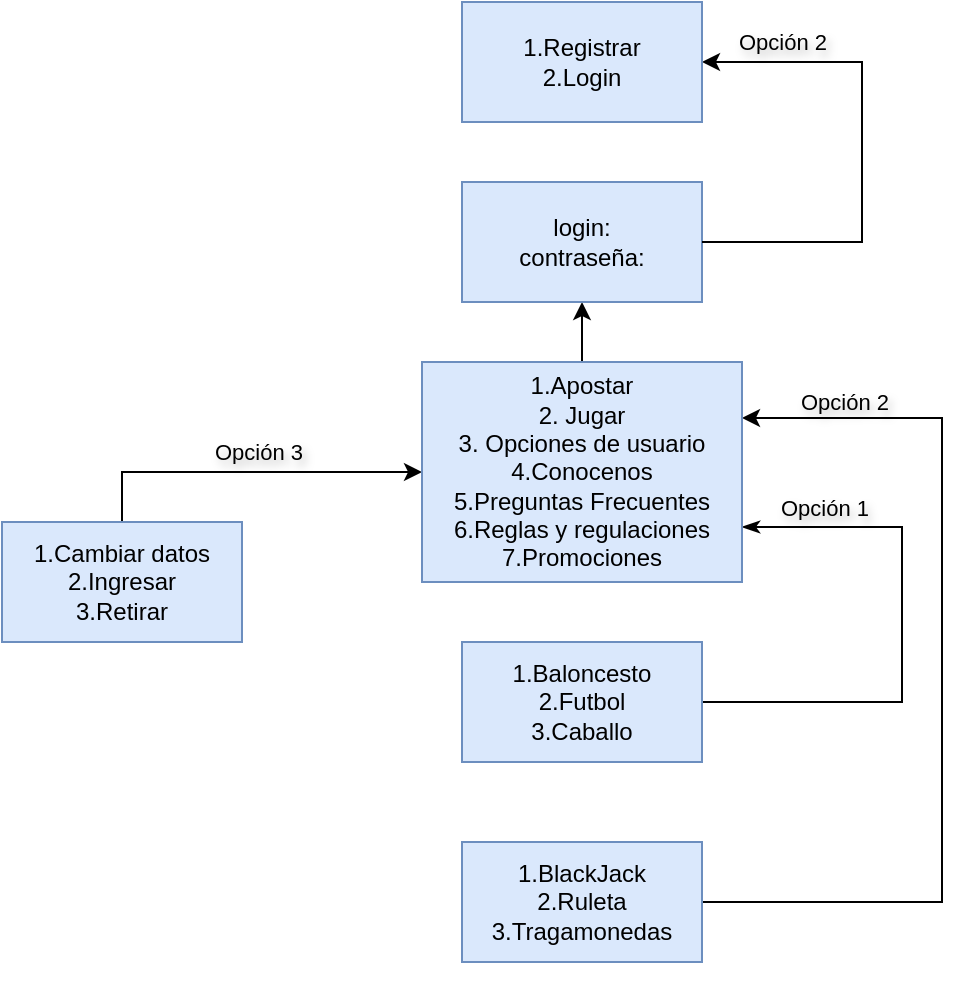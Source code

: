 <mxfile version="24.4.4" type="google">
  <diagram name="Página-1" id="l8GHIrti81inpGQNnYs_">
    <mxGraphModel grid="1" page="1" gridSize="10" guides="1" tooltips="1" connect="1" arrows="1" fold="1" pageScale="1" pageWidth="827" pageHeight="1169" math="0" shadow="0">
      <root>
        <mxCell id="0" />
        <mxCell id="1" parent="0" />
        <mxCell id="eJNIakJwCkKGXV-a0eZc-5" style="edgeStyle=orthogonalEdgeStyle;rounded=0;orthogonalLoop=1;jettySize=auto;html=1;startArrow=classic;startFill=1;endArrow=none;endFill=0;" edge="1" parent="1" source="eJNIakJwCkKGXV-a0eZc-1" target="eJNIakJwCkKGXV-a0eZc-2">
          <mxGeometry relative="1" as="geometry" />
        </mxCell>
        <mxCell id="eJNIakJwCkKGXV-a0eZc-1" value="&lt;div&gt;login:&lt;/div&gt;&lt;div&gt;contraseña:&lt;br&gt;&lt;/div&gt;" style="rounded=0;whiteSpace=wrap;html=1;fillColor=#dae8fc;strokeColor=#6c8ebf;" vertex="1" parent="1">
          <mxGeometry x="330" y="130" width="120" height="60" as="geometry" />
        </mxCell>
        <mxCell id="eJNIakJwCkKGXV-a0eZc-4" style="edgeStyle=orthogonalEdgeStyle;rounded=0;orthogonalLoop=1;jettySize=auto;html=1;startArrow=classicThin;startFill=1;endArrow=none;endFill=0;exitX=1;exitY=0.75;exitDx=0;exitDy=0;" edge="1" parent="1" source="eJNIakJwCkKGXV-a0eZc-2" target="eJNIakJwCkKGXV-a0eZc-3">
          <mxGeometry relative="1" as="geometry">
            <Array as="points">
              <mxPoint x="550" y="303" />
              <mxPoint x="550" y="390" />
            </Array>
            <mxPoint x="470" y="340" as="sourcePoint" />
          </mxGeometry>
        </mxCell>
        <mxCell id="1ttixOThbdAoXuUzGkgm-1" value="Opción 1" style="edgeLabel;html=1;align=center;verticalAlign=middle;resizable=0;points=[];textShadow=1;labelBackgroundColor=none;" connectable="0" vertex="1" parent="eJNIakJwCkKGXV-a0eZc-4">
          <mxGeometry x="-0.758" y="-2" relative="1" as="geometry">
            <mxPoint x="8" y="-12" as="offset" />
          </mxGeometry>
        </mxCell>
        <mxCell id="1ttixOThbdAoXuUzGkgm-3" style="edgeStyle=orthogonalEdgeStyle;rounded=0;orthogonalLoop=1;jettySize=auto;html=1;entryX=1;entryY=0.25;entryDx=0;entryDy=0;" edge="1" parent="1" target="eJNIakJwCkKGXV-a0eZc-2">
          <mxGeometry relative="1" as="geometry">
            <mxPoint x="450" y="520" as="sourcePoint" />
            <mxPoint x="470" y="240" as="targetPoint" />
            <Array as="points">
              <mxPoint x="450" y="490" />
              <mxPoint x="570" y="490" />
              <mxPoint x="570" y="248" />
              <mxPoint x="470" y="248" />
            </Array>
          </mxGeometry>
        </mxCell>
        <mxCell id="1ttixOThbdAoXuUzGkgm-12" value="Opción 2" style="edgeLabel;html=1;align=center;verticalAlign=middle;resizable=0;points=[];textShadow=1;labelBackgroundColor=none;" connectable="0" vertex="1" parent="1ttixOThbdAoXuUzGkgm-3">
          <mxGeometry x="0.791" y="2" relative="1" as="geometry">
            <mxPoint y="-10" as="offset" />
          </mxGeometry>
        </mxCell>
        <mxCell id="1ttixOThbdAoXuUzGkgm-10" style="edgeStyle=orthogonalEdgeStyle;rounded=0;orthogonalLoop=1;jettySize=auto;html=1;startArrow=classic;startFill=1;endArrow=none;endFill=0;entryX=0.5;entryY=0;entryDx=0;entryDy=0;exitX=0;exitY=0.5;exitDx=0;exitDy=0;" edge="1" parent="1" source="eJNIakJwCkKGXV-a0eZc-2" target="1ttixOThbdAoXuUzGkgm-9">
          <mxGeometry relative="1" as="geometry">
            <mxPoint x="310" y="330" as="sourcePoint" />
          </mxGeometry>
        </mxCell>
        <mxCell id="1ttixOThbdAoXuUzGkgm-11" value="Opción 3" style="edgeLabel;html=1;align=center;verticalAlign=middle;resizable=0;points=[];textShadow=1;labelBackgroundColor=none;" connectable="0" vertex="1" parent="1ttixOThbdAoXuUzGkgm-10">
          <mxGeometry x="-0.011" y="-2" relative="1" as="geometry">
            <mxPoint x="4" y="-8" as="offset" />
          </mxGeometry>
        </mxCell>
        <mxCell id="eJNIakJwCkKGXV-a0eZc-2" value="&lt;div&gt;1.Apostar&lt;/div&gt;&lt;div&gt;2. Jugar&lt;br&gt;&lt;/div&gt;&lt;div&gt;3. Opciones de usuario&lt;/div&gt;&lt;div&gt;4.Conocenos&lt;/div&gt;&lt;div&gt;5.Preguntas Frecuentes&lt;/div&gt;&lt;div&gt;6.Reglas y regulaciones&lt;/div&gt;&lt;div&gt;7.Promociones&lt;/div&gt;" style="rounded=0;whiteSpace=wrap;html=1;fillColor=#dae8fc;strokeColor=#6c8ebf;" vertex="1" parent="1">
          <mxGeometry x="310" y="220" width="160" height="110" as="geometry" />
        </mxCell>
        <mxCell id="eJNIakJwCkKGXV-a0eZc-3" value="&lt;div&gt;1.Baloncesto&lt;/div&gt;&lt;div&gt;2.Futbol&lt;/div&gt;&lt;div&gt;3.Caballo&lt;br&gt;&lt;/div&gt;" style="rounded=0;whiteSpace=wrap;html=1;fillColor=#dae8fc;strokeColor=#6c8ebf;" vertex="1" parent="1">
          <mxGeometry x="330" y="360" width="120" height="60" as="geometry" />
        </mxCell>
        <mxCell id="1ttixOThbdAoXuUzGkgm-2" value="&lt;div&gt;1.BlackJack&lt;/div&gt;&lt;div&gt;2.Ruleta&lt;/div&gt;&lt;div&gt;3.Tragamonedas&lt;/div&gt;" style="rounded=0;whiteSpace=wrap;html=1;fillColor=#dae8fc;strokeColor=#6c8ebf;" vertex="1" parent="1">
          <mxGeometry x="330" y="460" width="120" height="60" as="geometry" />
        </mxCell>
        <mxCell id="1ttixOThbdAoXuUzGkgm-6" style="edgeStyle=orthogonalEdgeStyle;rounded=0;orthogonalLoop=1;jettySize=auto;html=1;exitX=1;exitY=0.5;exitDx=0;exitDy=0;entryX=1;entryY=0.5;entryDx=0;entryDy=0;startArrow=classic;startFill=1;endArrow=none;endFill=0;" edge="1" parent="1" source="1ttixOThbdAoXuUzGkgm-5" target="eJNIakJwCkKGXV-a0eZc-1">
          <mxGeometry relative="1" as="geometry">
            <Array as="points">
              <mxPoint x="530" y="70" />
              <mxPoint x="530" y="160" />
            </Array>
          </mxGeometry>
        </mxCell>
        <mxCell id="1ttixOThbdAoXuUzGkgm-7" value="Opción 2" style="edgeLabel;html=1;align=center;verticalAlign=middle;resizable=0;points=[];textShadow=1;labelBackgroundColor=none;" connectable="0" vertex="1" parent="1ttixOThbdAoXuUzGkgm-6">
          <mxGeometry x="-0.731" relative="1" as="geometry">
            <mxPoint x="6" y="-10" as="offset" />
          </mxGeometry>
        </mxCell>
        <mxCell id="1ttixOThbdAoXuUzGkgm-5" value="&lt;div&gt;1.Registrar&lt;/div&gt;&lt;div&gt;2.Login&lt;/div&gt;" style="rounded=0;whiteSpace=wrap;html=1;fillColor=#dae8fc;strokeColor=#6c8ebf;" vertex="1" parent="1">
          <mxGeometry x="330" y="40" width="120" height="60" as="geometry" />
        </mxCell>
        <mxCell id="1ttixOThbdAoXuUzGkgm-9" value="&lt;div&gt;1.Cambiar datos&lt;/div&gt;&lt;div&gt;2.Ingresar&lt;/div&gt;&lt;div&gt;3.Retirar&lt;/div&gt;" style="rounded=0;whiteSpace=wrap;html=1;fillColor=#dae8fc;strokeColor=#6c8ebf;" vertex="1" parent="1">
          <mxGeometry x="100" y="300" width="120" height="60" as="geometry" />
        </mxCell>
      </root>
    </mxGraphModel>
  </diagram>
</mxfile>

